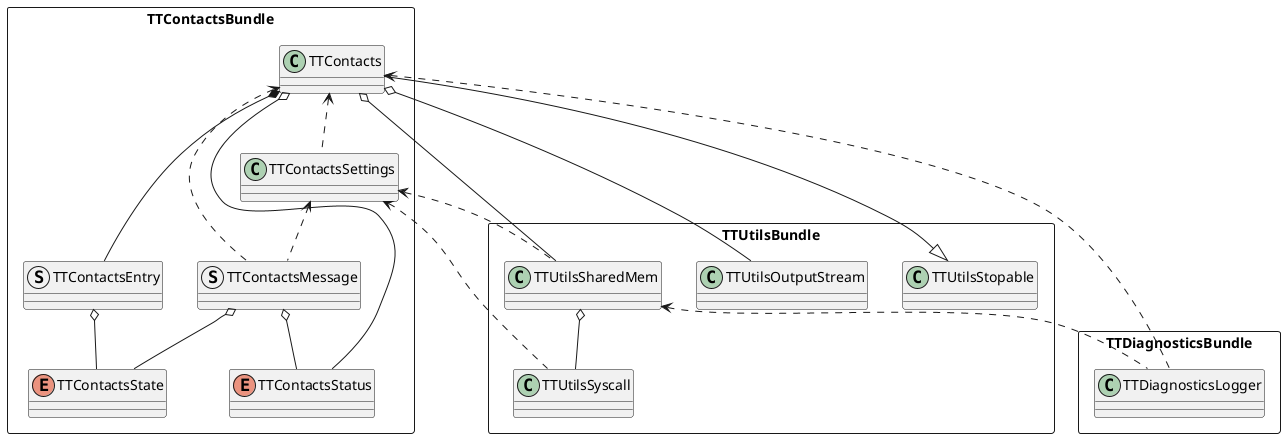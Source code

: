 @startuml

package TTContactsBundle <<Rectangle>> {
  class TTContacts
  struct TTContactsMessage
  struct TTContactsEntry
  class TTContactsSettings
  enum TTContactsStatus
  enum TTContactsState
}

package TTDiagnosticsBundle <<Rectangle>> {
  class TTDiagnosticsLogger
}

package TTUtilsBundle <<Rectangle>> {
  class TTUtilsOutputStream
  class TTUtilsSyscall
  class TTUtilsSharedMem
  class TTUtilsStopable
}

TTContacts --|> TTUtilsStopable
TTContacts o-- TTUtilsOutputStream
TTContacts o-- TTUtilsSharedMem
TTContacts o-- TTContactsStatus
TTContacts *-- TTContactsEntry
TTContacts <.. TTDiagnosticsLogger
TTContacts <.. TTContactsSettings
TTContacts <.. TTContactsMessage
TTContactsSettings <.. TTUtilsSyscall
TTContactsSettings <.. TTUtilsSharedMem
TTContactsSettings <.. TTContactsMessage
TTContactsMessage o-- TTContactsStatus
TTContactsMessage o-- TTContactsState
TTUtilsSharedMem o-- TTUtilsSyscall
TTUtilsSharedMem <.. TTDiagnosticsLogger
TTContactsEntry o-- TTContactsState

@enduml

